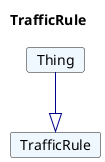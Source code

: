 @startuml
Title TrafficRule 

Card TrafficRule #F0F8FF [
TrafficRule
]
Card Thing #F0F8FF [
Thing
]
Thing --|> TrafficRule  #00008B 
@enduml